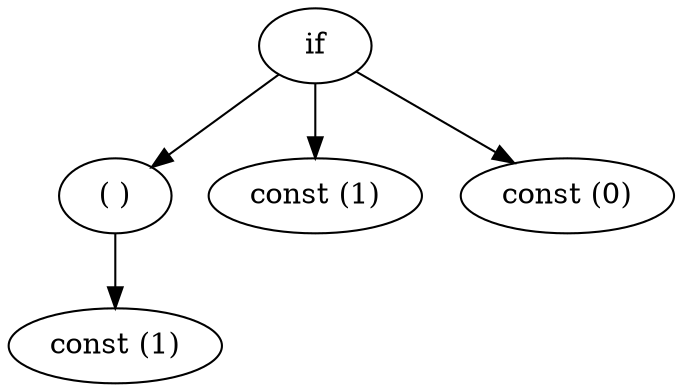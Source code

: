 strict digraph graphname
{
0 [label="if"];
1 [label="( )"];
2 [label="const (1)"];
3 [label="const (1)"];
4 [label="const (0)"];
0 -> 1 -> 2;
0 -> 3;
0 -> 4;
}